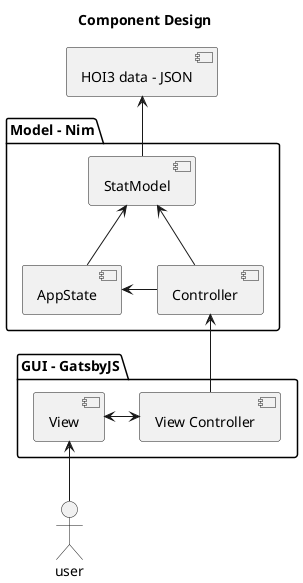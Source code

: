 @startuml
title Component Design

[HOI3 data - JSON] as data

package "Model - Nim" {
    [StatModel] as model
    [AppState] as app_state
    [Controller] as controller
    model <-- controller
    app_state <- controller
    model <-- app_state
}
data <-- model

package "GUI - GatsbyJS" {
    [View Controller] as view_controller
    [View] as view
    view <-> view_controller
}
controller <-- view_controller

actor user
view <-- user

@enduml